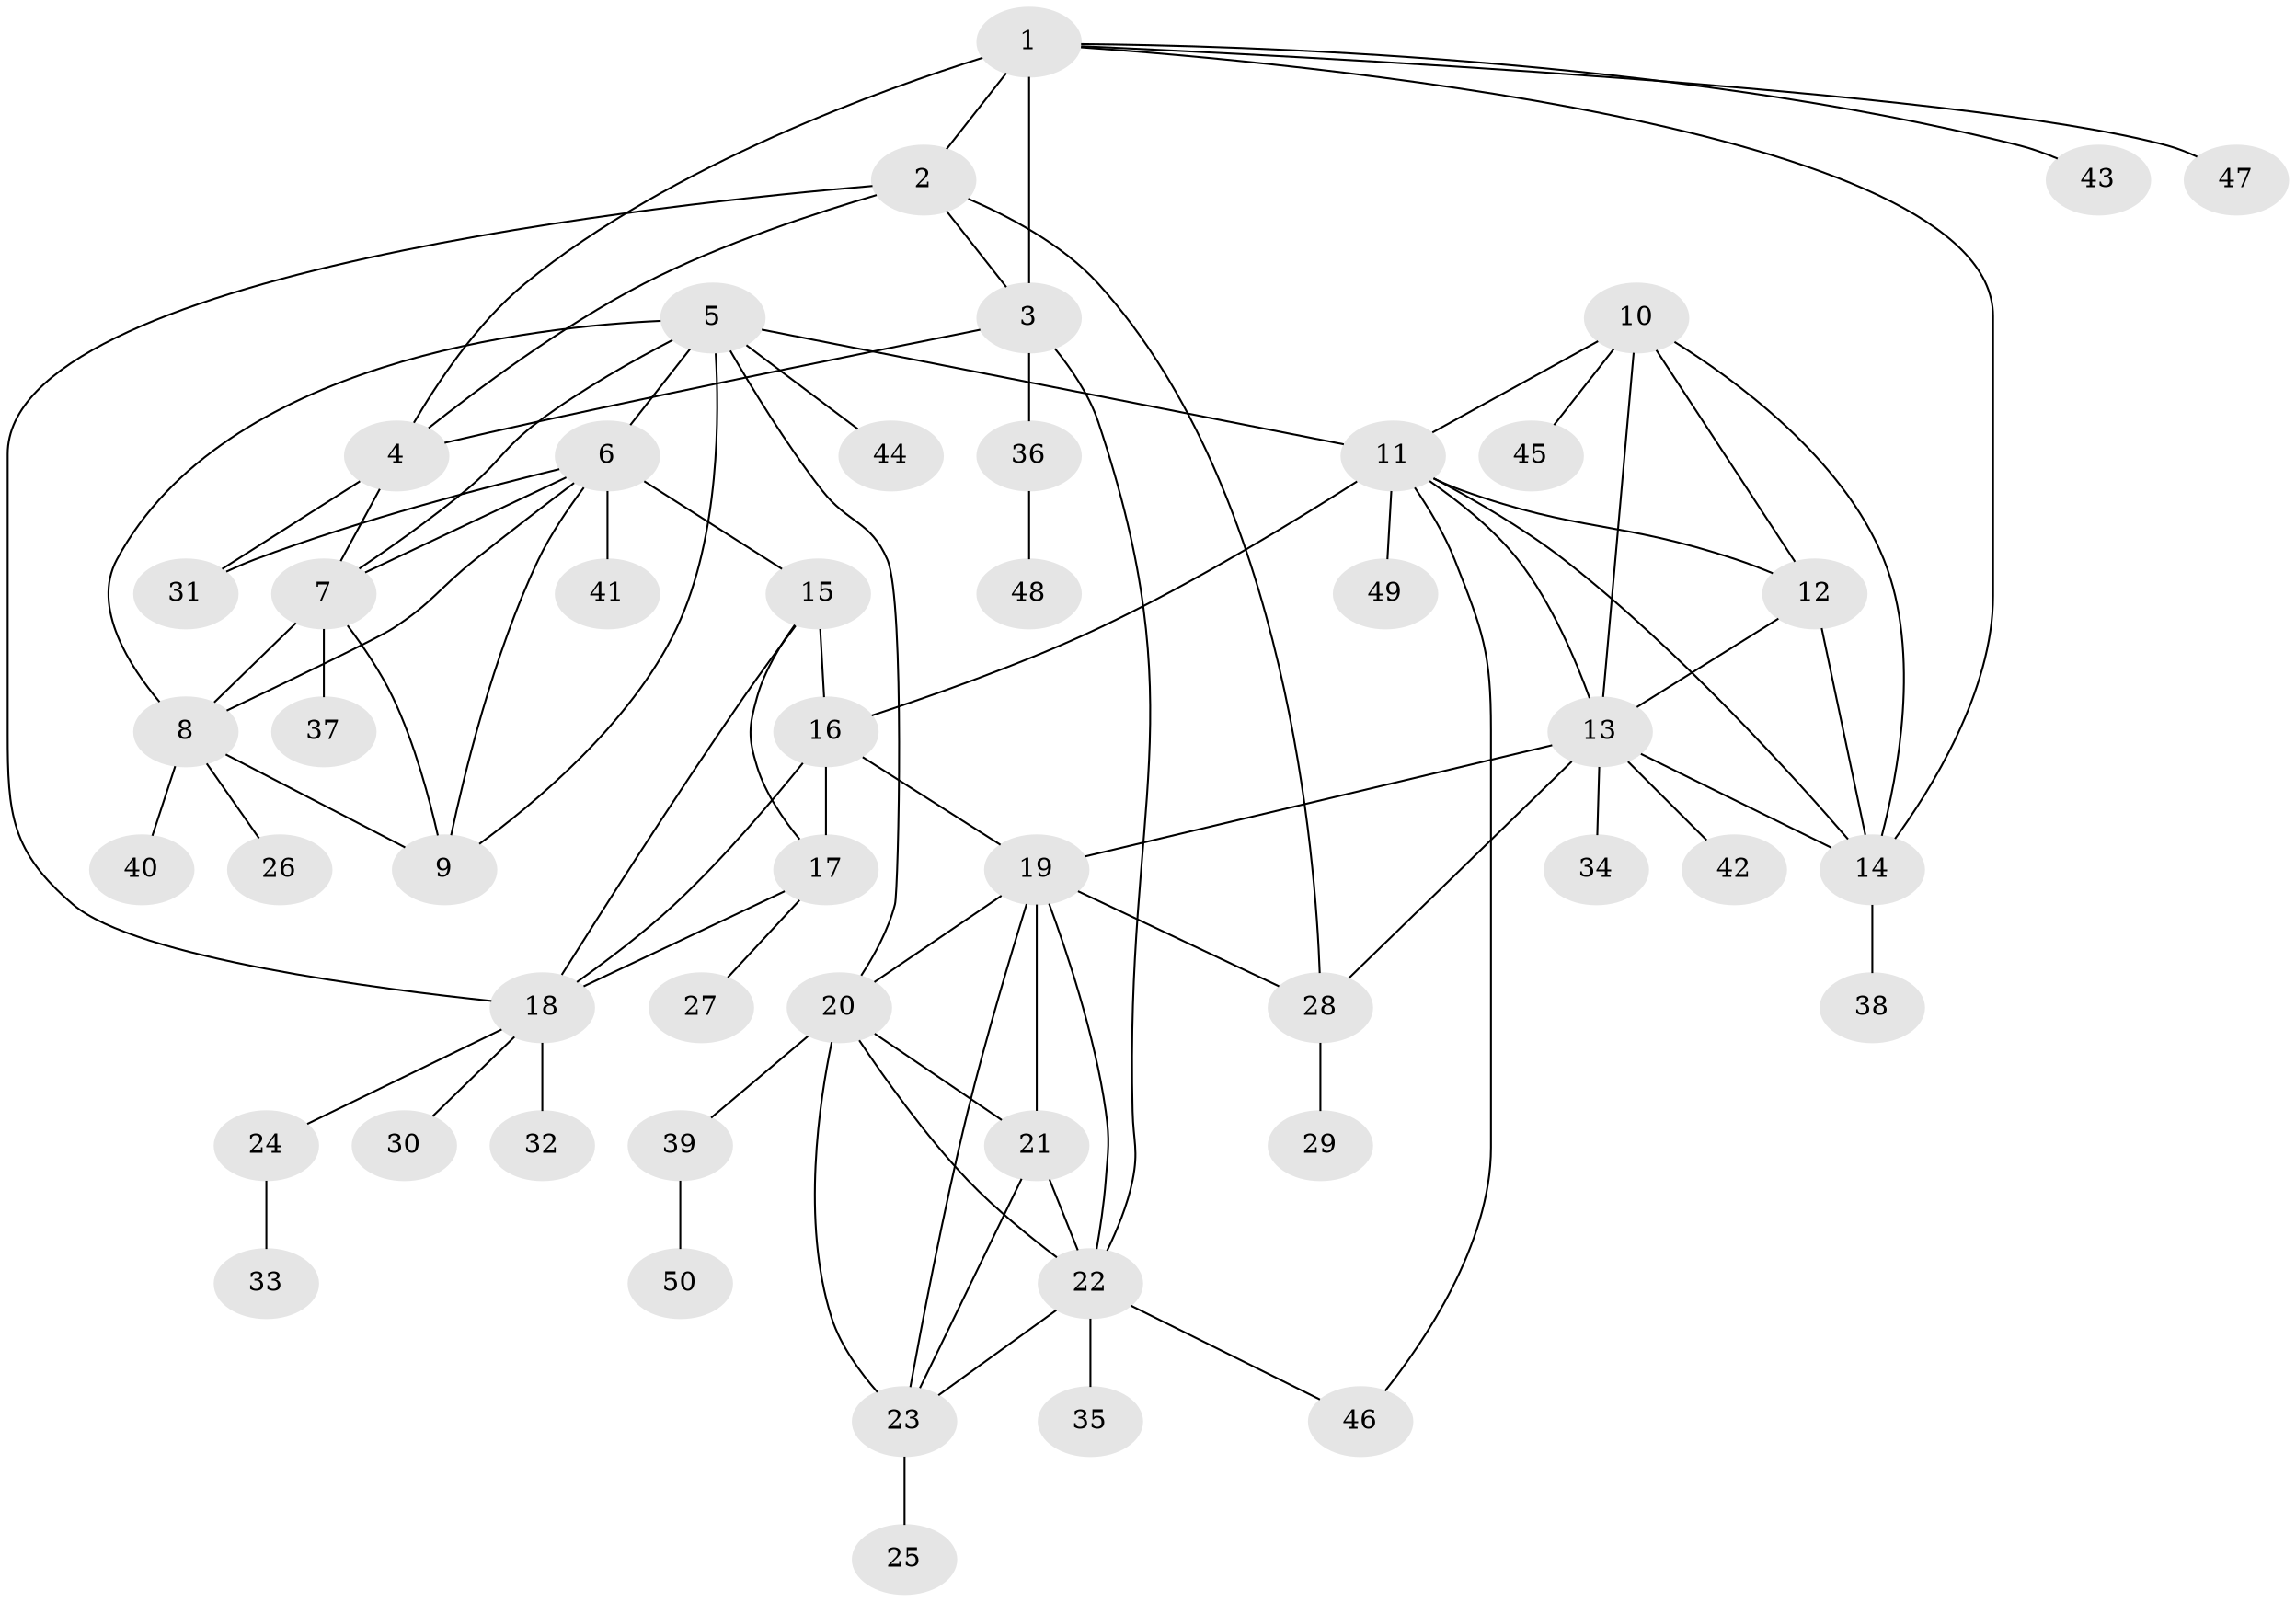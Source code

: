 // original degree distribution, {5: 0.04, 6: 0.05, 7: 0.07, 9: 0.04, 8: 0.01, 10: 0.03, 4: 0.01, 3: 0.05, 1: 0.54, 2: 0.16}
// Generated by graph-tools (version 1.1) at 2025/37/03/09/25 02:37:12]
// undirected, 50 vertices, 83 edges
graph export_dot {
graph [start="1"]
  node [color=gray90,style=filled];
  1;
  2;
  3;
  4;
  5;
  6;
  7;
  8;
  9;
  10;
  11;
  12;
  13;
  14;
  15;
  16;
  17;
  18;
  19;
  20;
  21;
  22;
  23;
  24;
  25;
  26;
  27;
  28;
  29;
  30;
  31;
  32;
  33;
  34;
  35;
  36;
  37;
  38;
  39;
  40;
  41;
  42;
  43;
  44;
  45;
  46;
  47;
  48;
  49;
  50;
  1 -- 2 [weight=2.0];
  1 -- 3 [weight=2.0];
  1 -- 4 [weight=2.0];
  1 -- 14 [weight=1.0];
  1 -- 43 [weight=1.0];
  1 -- 47 [weight=1.0];
  2 -- 3 [weight=1.0];
  2 -- 4 [weight=1.0];
  2 -- 18 [weight=1.0];
  2 -- 28 [weight=1.0];
  3 -- 4 [weight=1.0];
  3 -- 22 [weight=1.0];
  3 -- 36 [weight=3.0];
  4 -- 7 [weight=1.0];
  4 -- 31 [weight=1.0];
  5 -- 6 [weight=1.0];
  5 -- 7 [weight=1.0];
  5 -- 8 [weight=1.0];
  5 -- 9 [weight=1.0];
  5 -- 11 [weight=1.0];
  5 -- 20 [weight=1.0];
  5 -- 44 [weight=1.0];
  6 -- 7 [weight=1.0];
  6 -- 8 [weight=1.0];
  6 -- 9 [weight=1.0];
  6 -- 15 [weight=1.0];
  6 -- 31 [weight=1.0];
  6 -- 41 [weight=3.0];
  7 -- 8 [weight=1.0];
  7 -- 9 [weight=1.0];
  7 -- 37 [weight=1.0];
  8 -- 9 [weight=1.0];
  8 -- 26 [weight=1.0];
  8 -- 40 [weight=1.0];
  10 -- 11 [weight=1.0];
  10 -- 12 [weight=1.0];
  10 -- 13 [weight=1.0];
  10 -- 14 [weight=1.0];
  10 -- 45 [weight=1.0];
  11 -- 12 [weight=1.0];
  11 -- 13 [weight=1.0];
  11 -- 14 [weight=1.0];
  11 -- 16 [weight=1.0];
  11 -- 46 [weight=1.0];
  11 -- 49 [weight=1.0];
  12 -- 13 [weight=1.0];
  12 -- 14 [weight=1.0];
  13 -- 14 [weight=1.0];
  13 -- 19 [weight=1.0];
  13 -- 28 [weight=1.0];
  13 -- 34 [weight=1.0];
  13 -- 42 [weight=1.0];
  14 -- 38 [weight=1.0];
  15 -- 16 [weight=2.0];
  15 -- 17 [weight=2.0];
  15 -- 18 [weight=2.0];
  16 -- 17 [weight=1.0];
  16 -- 18 [weight=1.0];
  16 -- 19 [weight=1.0];
  17 -- 18 [weight=1.0];
  17 -- 27 [weight=1.0];
  18 -- 24 [weight=1.0];
  18 -- 30 [weight=2.0];
  18 -- 32 [weight=1.0];
  19 -- 20 [weight=1.0];
  19 -- 21 [weight=5.0];
  19 -- 22 [weight=1.0];
  19 -- 23 [weight=1.0];
  19 -- 28 [weight=1.0];
  20 -- 21 [weight=1.0];
  20 -- 22 [weight=1.0];
  20 -- 23 [weight=1.0];
  20 -- 39 [weight=1.0];
  21 -- 22 [weight=1.0];
  21 -- 23 [weight=1.0];
  22 -- 23 [weight=1.0];
  22 -- 35 [weight=3.0];
  22 -- 46 [weight=1.0];
  23 -- 25 [weight=1.0];
  24 -- 33 [weight=1.0];
  28 -- 29 [weight=2.0];
  36 -- 48 [weight=1.0];
  39 -- 50 [weight=1.0];
}
